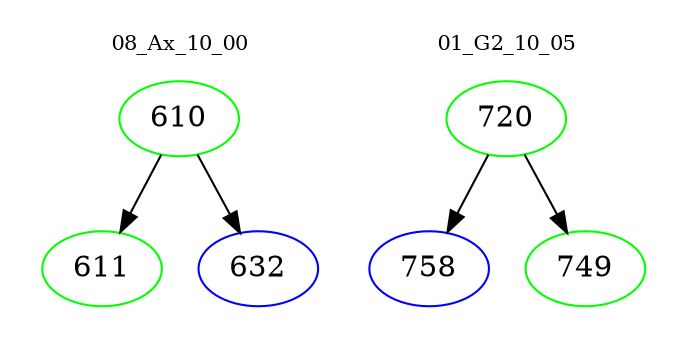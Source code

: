 digraph{
subgraph cluster_0 {
color = white
label = "08_Ax_10_00";
fontsize=10;
T0_610 [label="610", color="green"]
T0_610 -> T0_611 [color="black"]
T0_611 [label="611", color="green"]
T0_610 -> T0_632 [color="black"]
T0_632 [label="632", color="blue"]
}
subgraph cluster_1 {
color = white
label = "01_G2_10_05";
fontsize=10;
T1_720 [label="720", color="green"]
T1_720 -> T1_758 [color="black"]
T1_758 [label="758", color="blue"]
T1_720 -> T1_749 [color="black"]
T1_749 [label="749", color="green"]
}
}
